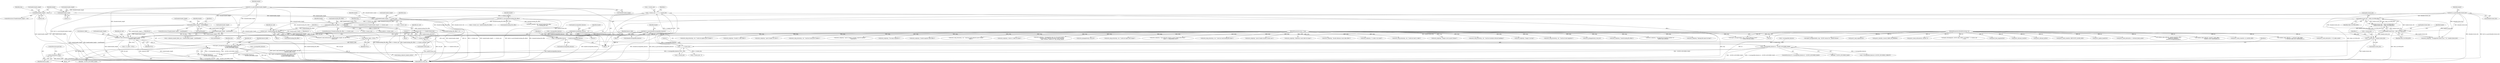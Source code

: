 digraph "0_qemu_6a83f8b5bec6f59e56cc49bd49e4c3f8f805d56f_0@API" {
"1000568" [label="(Call,g_free(feature_table))"];
"1000555" [label="(Call,report_unsupported_feature(bs, errp, feature_table,\n                                   s->incompatible_features &\n                                   ~QCOW2_INCOMPAT_MASK))"];
"1000546" [label="(Call,qcow2_read_extensions(bs, header.header_length, ext_end,\n                              &feature_table, NULL))"];
"1000121" [label="(MethodParameterIn,BlockDriverState *bs)"];
"1000439" [label="(Call,header.header_length - sizeof(header))"];
"1000390" [label="(Call,be32_to_cpus(&header.header_length))"];
"1000428" [label="(Call,header.header_length > sizeof(header))"];
"1000411" [label="(Call,header.header_length > s->cluster_size)"];
"1000396" [label="(Call,header.header_length < 104)"];
"1000363" [label="(Call,header.header_length            = 72)"];
"1000316" [label="(Call,s->cluster_size = 1 << s->cluster_bits)"];
"1000320" [label="(Call,1 << s->cluster_bits)"];
"1000309" [label="(Call,s->cluster_bits = header.cluster_bits)"];
"1000292" [label="(Call,header.cluster_bits > MAX_CLUSTER_BITS)"];
"1000198" [label="(Call,be32_to_cpus(&header.cluster_bits))"];
"1000287" [label="(Call,header.cluster_bits < MIN_CLUSTER_BITS)"];
"1000500" [label="(Call,ext_end = header.backing_file_offset)"];
"1000183" [label="(Call,be64_to_cpus(&header.backing_file_offset))"];
"1000479" [label="(Call,header.backing_file_offset > s->cluster_size)"];
"1000507" [label="(Call,ext_end = 1 << header.cluster_bits)"];
"1000509" [label="(Call,1 << header.cluster_bits)"];
"1000124" [label="(MethodParameterIn,Error **errp)"];
"1000543" [label="(Call,*feature_table = NULL)"];
"1000559" [label="(Call,s->incompatible_features &\n                                   ~QCOW2_INCOMPAT_MASK)"];
"1000536" [label="(Call,s->incompatible_features & ~QCOW2_INCOMPAT_MASK)"];
"1000514" [label="(Call,s->incompatible_features    = header.incompatible_features)"];
"1000343" [label="(Call,header.incompatible_features    = 0)"];
"1000370" [label="(Call,be64_to_cpus(&header.incompatible_features))"];
"1000487" [label="(Call,error_setg(errp, \"Invalid backing file offset\"))"];
"1000481" [label="(Identifier,header)"];
"1000293" [label="(Call,header.cluster_bits)"];
"1000631" [label="(Call,error_setg(errp, \"Unsupported encryption method: %i\",\n                   header.crypt_method))"];
"1001467" [label="(Call,qcow2_cache_destroy(bs, s->refcount_block_cache))"];
"1000298" [label="(Call,error_setg(errp, \"Unsupported cluster size: 2^%i\", header.cluster_bits))"];
"1001085" [label="(Call,error_setg(errp, \"Backing file name too long\"))"];
"1001182" [label="(Call,error_setg_errno(errp, -ret, \"Could not update qcow2 header\"))"];
"1000891" [label="(Call,error_setg(errp, \"Invalid L1 table offset\"))"];
"1001482" [label="(MethodReturn,static int)"];
"1000402" [label="(Call,error_setg(errp, \"qcow2 header too short\"))"];
"1000556" [label="(Identifier,bs)"];
"1000167" [label="(Call,error_setg_errno(errp, -ret, \"Could not read qcow2 header\"))"];
"1000435" [label="(Call,s->unknown_header_fields_size = header.header_length - sizeof(header))"];
"1000427" [label="(ControlStructure,if (header.header_length > sizeof(header)))"];
"1000514" [label="(Call,s->incompatible_features    = header.incompatible_features)"];
"1000296" [label="(Identifier,MAX_CLUSTER_BITS)"];
"1000371" [label="(Call,&header.incompatible_features)"];
"1000390" [label="(Call,be32_to_cpus(&header.header_length))"];
"1000588" [label="(Call,error_setg(errp, \"qcow2: Image is corrupt; cannot be opened \"\n                       \"read/write\"))"];
"1000378" [label="(Identifier,header)"];
"1000124" [label="(MethodParameterIn,Error **errp)"];
"1000497" [label="(Identifier,header)"];
"1000776" [label="(Call,error_setg(errp, \"Too many snapshots\"))"];
"1000786" [label="(Call,validate_table_offset(bs, header.snapshots_offset,\n                                header.nb_snapshots,\n                                sizeof(QCowSnapshotHeader)))"];
"1000551" [label="(Identifier,ext_end)"];
"1000342" [label="(Block,)"];
"1000397" [label="(Call,header.header_length)"];
"1000331" [label="(Call,s->cluster_bits - 9)"];
"1000501" [label="(Identifier,ext_end)"];
"1000483" [label="(Call,s->cluster_size)"];
"1000343" [label="(Call,header.incompatible_features    = 0)"];
"1001439" [label="(Call,qcow2_free_snapshots(bs))"];
"1000500" [label="(Call,ext_end = header.backing_file_offset)"];
"1000369" [label="(Block,)"];
"1000322" [label="(Call,s->cluster_bits)"];
"1000291" [label="(Identifier,MIN_CLUSTER_BITS)"];
"1000801" [label="(Call,error_setg(errp, \"Invalid snapshot table offset\"))"];
"1001441" [label="(Call,qcow2_refcount_close(bs))"];
"1000317" [label="(Call,s->cluster_size)"];
"1000559" [label="(Call,s->incompatible_features &\n                                   ~QCOW2_INCOMPAT_MASK)"];
"1000294" [label="(Identifier,header)"];
"1000432" [label="(Call,sizeof(header))"];
"1000545" [label="(Identifier,NULL)"];
"1000554" [label="(Identifier,NULL)"];
"1001018" [label="(Call,qcow2_refcount_init(bs))"];
"1000125" [label="(Block,)"];
"1000981" [label="(Call,qcow2_cache_create(bs, REFCOUNT_CACHE_SIZE))"];
"1000398" [label="(Identifier,header)"];
"1000288" [label="(Call,header.cluster_bits)"];
"1000544" [label="(Identifier,feature_table)"];
"1000518" [label="(Call,header.incompatible_features)"];
"1000515" [label="(Call,s->incompatible_features)"];
"1000568" [label="(Call,g_free(feature_table))"];
"1000480" [label="(Call,header.backing_file_offset)"];
"1000206" [label="(Identifier,header)"];
"1000536" [label="(Call,s->incompatible_features & ~QCOW2_INCOMPAT_MASK)"];
"1000287" [label="(Call,header.cluster_bits < MIN_CLUSTER_BITS)"];
"1000499" [label="(Block,)"];
"1000370" [label="(Call,be64_to_cpus(&header.incompatible_features))"];
"1000184" [label="(Call,&header.backing_file_offset)"];
"1000507" [label="(Call,ext_end = 1 << header.cluster_bits)"];
"1000547" [label="(Identifier,bs)"];
"1001447" [label="(Call,s->l1_table = NULL)"];
"1000472" [label="(Call,error_setg_errno(errp, -ret, \"Could not read unknown qcow2 header \"\n                             \"fields\"))"];
"1000428" [label="(Call,header.header_length > sizeof(header))"];
"1000318" [label="(Identifier,s)"];
"1000812" [label="(Call,error_setg(errp, \"Active L1 table too large\"))"];
"1001175" [label="(Call,qcow2_update_header(bs))"];
"1000121" [label="(MethodParameterIn,BlockDriverState *bs)"];
"1001095" [label="(Call,bdrv_pread(bs->file, header.backing_file_offset,\n                         bs->backing_file, len))"];
"1000439" [label="(Call,header.header_length - sizeof(header))"];
"1001358" [label="(Call,error_setg(errp, \"Unsupported value '%s' for qcow2 option \"\n                   \"'overlap-check'. Allowed are either of the following: \"\n                   \"none, constant, cached, all\", opt_overlap_check))"];
"1000367" [label="(Literal,72)"];
"1000572" [label="(Call,s->incompatible_features & QCOW2_INCOMPAT_CORRUPT)"];
"1000350" [label="(Identifier,header)"];
"1000183" [label="(Call,be64_to_cpus(&header.backing_file_offset))"];
"1000440" [label="(Call,header.header_length)"];
"1000552" [label="(Call,&feature_table)"];
"1000310" [label="(Call,s->cluster_bits)"];
"1001042" [label="(Call,qcow2_read_extensions(bs, header.header_length, ext_end, NULL,\n        &local_err))"];
"1001052" [label="(Call,error_propagate(errp, local_err))"];
"1000286" [label="(Call,header.cluster_bits < MIN_CLUSTER_BITS ||\n        header.cluster_bits > MAX_CLUSTER_BITS)"];
"1001413" [label="(Call,error_setg(errp, \"Lazy refcounts require a qcow2 image with at least \"\n                   \"qemu 1.1 compatibility level\"))"];
"1000320" [label="(Call,1 << s->cluster_bits)"];
"1000876" [label="(Call,validate_table_offset(bs, header.l1_table_offset,\n                                header.l1_size, sizeof(uint64_t)))"];
"1000412" [label="(Call,header.header_length)"];
"1000537" [label="(Call,s->incompatible_features)"];
"1001111" [label="(Call,error_setg_errno(errp, -ret, \"Could not read backing file name\"))"];
"1000974" [label="(Call,qcow2_cache_create(bs, L2_CACHE_SIZE))"];
"1000419" [label="(Call,error_setg(errp, \"qcow2 header exceeds cluster size\"))"];
"1000266" [label="(Call,report_unsupported(bs, errp, \"QCOW version %d\", header.version))"];
"1000558" [label="(Identifier,feature_table)"];
"1001061" [label="(Call,header.backing_file_offset != 0)"];
"1000988" [label="(Call,g_malloc(s->cluster_size))"];
"1000363" [label="(Call,header.header_length            = 72)"];
"1000420" [label="(Identifier,errp)"];
"1000540" [label="(Identifier,~QCOW2_INCOMPAT_MASK)"];
"1000313" [label="(Call,header.cluster_bits)"];
"1000292" [label="(Call,header.cluster_bits > MAX_CLUSTER_BITS)"];
"1000569" [label="(Identifier,feature_table)"];
"1000750" [label="(Call,validate_table_offset(bs, s->refcount_table_offset,\n                                s->refcount_table_size, sizeof(uint64_t)))"];
"1000740" [label="(Call,error_setg(errp, \"Reference count table too large\"))"];
"1000430" [label="(Identifier,header)"];
"1000191" [label="(Identifier,header)"];
"1000506" [label="(Block,)"];
"1000560" [label="(Call,s->incompatible_features)"];
"1000344" [label="(Call,header.incompatible_features)"];
"1000327" [label="(Identifier,s)"];
"1001437" [label="(Call,cleanup_unknown_header_ext(bs))"];
"1000535" [label="(ControlStructure,if (s->incompatible_features & ~QCOW2_INCOMPAT_MASK))"];
"1000765" [label="(Call,error_setg(errp, \"Invalid reference count table offset\"))"];
"1000396" [label="(Call,header.header_length < 104)"];
"1001457" [label="(Call,qcow2_cache_destroy(bs, s->l2_table_cache))"];
"1000316" [label="(Call,s->cluster_size = 1 << s->cluster_bits)"];
"1000557" [label="(Identifier,errp)"];
"1000347" [label="(Literal,0)"];
"1000502" [label="(Call,header.backing_file_offset)"];
"1000543" [label="(Call,*feature_table = NULL)"];
"1000443" [label="(Call,sizeof(header))"];
"1000603" [label="(Call,report_unsupported(bs, errp, \"%d bit reference counts\",\n                           1 << header.refcount_order))"];
"1001140" [label="(Call,qcow2_read_snapshots(bs))"];
"1000403" [label="(Identifier,errp)"];
"1000199" [label="(Call,&header.cluster_bits)"];
"1000866" [label="(Call,error_setg(errp, \"L1 table is too small\"))"];
"1001227" [label="(Call,error_setg_errno(errp, -ret, \"Could not repair dirty image\"))"];
"1000321" [label="(Literal,1)"];
"1000478" [label="(ControlStructure,if (header.backing_file_offset > s->cluster_size))"];
"1000945" [label="(Call,error_setg_errno(errp, -ret, \"Could not read L1 table\"))"];
"1001217" [label="(Call,qcow2_check(bs, &result, BDRV_FIX_ERRORS))"];
"1000510" [label="(Literal,1)"];
"1000516" [label="(Identifier,s)"];
"1000245" [label="(Call,error_setg(errp, \"Image is not in qcow2 format\"))"];
"1000509" [label="(Call,1 << header.cluster_bits)"];
"1000563" [label="(Identifier,~QCOW2_INCOMPAT_MASK)"];
"1001025" [label="(Call,error_setg_errno(errp, -ret, \"Could not initialize refcount handling\"))"];
"1000546" [label="(Call,qcow2_read_extensions(bs, header.header_length, ext_end,\n                              &feature_table, NULL))"];
"1000479" [label="(Call,header.backing_file_offset > s->cluster_size)"];
"1000400" [label="(Literal,104)"];
"1000437" [label="(Identifier,s)"];
"1001077" [label="(Call,s->cluster_size - header.backing_file_offset)"];
"1000488" [label="(Identifier,errp)"];
"1000511" [label="(Call,header.cluster_bits)"];
"1000395" [label="(ControlStructure,if (header.header_length < 104))"];
"1000364" [label="(Call,header.header_length)"];
"1001425" [label="(Call,qcow2_check_refcounts(bs, &result, 0))"];
"1000548" [label="(Call,header.header_length)"];
"1000541" [label="(Block,)"];
"1000413" [label="(Identifier,header)"];
"1000565" [label="(Identifier,ret)"];
"1000411" [label="(Call,header.header_length > s->cluster_size)"];
"1000574" [label="(Identifier,s)"];
"1000996" [label="(Call,qemu_blockalign(bs, QCOW_MAX_CRYPT_CLUSTERS * s->cluster_size\n                                  + 512))"];
"1000410" [label="(ControlStructure,if (header.header_length > s->cluster_size))"];
"1000570" [label="(ControlStructure,goto fail;)"];
"1000198" [label="(Call,be32_to_cpus(&header.cluster_bits))"];
"1000429" [label="(Call,header.header_length)"];
"1000844" [label="(Call,error_setg(errp, \"Image is too big\"))"];
"1000555" [label="(Call,report_unsupported_feature(bs, errp, feature_table,\n                                   s->incompatible_features &\n                                   ~QCOW2_INCOMPAT_MASK))"];
"1000391" [label="(Call,&header.header_length)"];
"1000523" [label="(Identifier,s)"];
"1000415" [label="(Call,s->cluster_size)"];
"1001147" [label="(Call,error_setg_errno(errp, -ret, \"Could not read snapshots\"))"];
"1000508" [label="(Identifier,ext_end)"];
"1001250" [label="(Call,error_propagate(errp, local_err))"];
"1000309" [label="(Call,s->cluster_bits = header.cluster_bits)"];
"1000568" -> "1000541"  [label="AST: "];
"1000568" -> "1000569"  [label="CFG: "];
"1000569" -> "1000568"  [label="AST: "];
"1000570" -> "1000568"  [label="CFG: "];
"1000568" -> "1001482"  [label="DDG: g_free(feature_table)"];
"1000568" -> "1001482"  [label="DDG: feature_table"];
"1000555" -> "1000568"  [label="DDG: feature_table"];
"1000555" -> "1000541"  [label="AST: "];
"1000555" -> "1000559"  [label="CFG: "];
"1000556" -> "1000555"  [label="AST: "];
"1000557" -> "1000555"  [label="AST: "];
"1000558" -> "1000555"  [label="AST: "];
"1000559" -> "1000555"  [label="AST: "];
"1000565" -> "1000555"  [label="CFG: "];
"1000555" -> "1001482"  [label="DDG: errp"];
"1000555" -> "1001482"  [label="DDG: report_unsupported_feature(bs, errp, feature_table,\n                                   s->incompatible_features &\n                                   ~QCOW2_INCOMPAT_MASK)"];
"1000555" -> "1001482"  [label="DDG: s->incompatible_features &\n                                   ~QCOW2_INCOMPAT_MASK"];
"1000546" -> "1000555"  [label="DDG: bs"];
"1000121" -> "1000555"  [label="DDG: bs"];
"1000124" -> "1000555"  [label="DDG: errp"];
"1000543" -> "1000555"  [label="DDG: feature_table"];
"1000559" -> "1000555"  [label="DDG: s->incompatible_features"];
"1000559" -> "1000555"  [label="DDG: ~QCOW2_INCOMPAT_MASK"];
"1000555" -> "1001437"  [label="DDG: bs"];
"1000546" -> "1000541"  [label="AST: "];
"1000546" -> "1000554"  [label="CFG: "];
"1000547" -> "1000546"  [label="AST: "];
"1000548" -> "1000546"  [label="AST: "];
"1000551" -> "1000546"  [label="AST: "];
"1000552" -> "1000546"  [label="AST: "];
"1000554" -> "1000546"  [label="AST: "];
"1000556" -> "1000546"  [label="CFG: "];
"1000546" -> "1001482"  [label="DDG: header.header_length"];
"1000546" -> "1001482"  [label="DDG: qcow2_read_extensions(bs, header.header_length, ext_end,\n                              &feature_table, NULL)"];
"1000546" -> "1001482"  [label="DDG: ext_end"];
"1000546" -> "1001482"  [label="DDG: &feature_table"];
"1000121" -> "1000546"  [label="DDG: bs"];
"1000439" -> "1000546"  [label="DDG: header.header_length"];
"1000390" -> "1000546"  [label="DDG: &header.header_length"];
"1000428" -> "1000546"  [label="DDG: header.header_length"];
"1000500" -> "1000546"  [label="DDG: ext_end"];
"1000507" -> "1000546"  [label="DDG: ext_end"];
"1000546" -> "1001447"  [label="DDG: NULL"];
"1000121" -> "1000120"  [label="AST: "];
"1000121" -> "1001482"  [label="DDG: bs"];
"1000121" -> "1000266"  [label="DDG: bs"];
"1000121" -> "1000603"  [label="DDG: bs"];
"1000121" -> "1000750"  [label="DDG: bs"];
"1000121" -> "1000786"  [label="DDG: bs"];
"1000121" -> "1000876"  [label="DDG: bs"];
"1000121" -> "1000974"  [label="DDG: bs"];
"1000121" -> "1000981"  [label="DDG: bs"];
"1000121" -> "1000996"  [label="DDG: bs"];
"1000121" -> "1001018"  [label="DDG: bs"];
"1000121" -> "1001042"  [label="DDG: bs"];
"1000121" -> "1001140"  [label="DDG: bs"];
"1000121" -> "1001175"  [label="DDG: bs"];
"1000121" -> "1001217"  [label="DDG: bs"];
"1000121" -> "1001425"  [label="DDG: bs"];
"1000121" -> "1001437"  [label="DDG: bs"];
"1000121" -> "1001439"  [label="DDG: bs"];
"1000121" -> "1001441"  [label="DDG: bs"];
"1000121" -> "1001457"  [label="DDG: bs"];
"1000121" -> "1001467"  [label="DDG: bs"];
"1000439" -> "1000435"  [label="AST: "];
"1000439" -> "1000443"  [label="CFG: "];
"1000440" -> "1000439"  [label="AST: "];
"1000443" -> "1000439"  [label="AST: "];
"1000435" -> "1000439"  [label="CFG: "];
"1000439" -> "1001482"  [label="DDG: header.header_length"];
"1000439" -> "1000435"  [label="DDG: header.header_length"];
"1000390" -> "1000439"  [label="DDG: &header.header_length"];
"1000428" -> "1000439"  [label="DDG: header.header_length"];
"1000439" -> "1001042"  [label="DDG: header.header_length"];
"1000390" -> "1000369"  [label="AST: "];
"1000390" -> "1000391"  [label="CFG: "];
"1000391" -> "1000390"  [label="AST: "];
"1000398" -> "1000390"  [label="CFG: "];
"1000390" -> "1001482"  [label="DDG: be32_to_cpus(&header.header_length)"];
"1000390" -> "1001482"  [label="DDG: &header.header_length"];
"1000390" -> "1000396"  [label="DDG: &header.header_length"];
"1000390" -> "1000411"  [label="DDG: &header.header_length"];
"1000390" -> "1000428"  [label="DDG: &header.header_length"];
"1000390" -> "1001042"  [label="DDG: &header.header_length"];
"1000428" -> "1000427"  [label="AST: "];
"1000428" -> "1000432"  [label="CFG: "];
"1000429" -> "1000428"  [label="AST: "];
"1000432" -> "1000428"  [label="AST: "];
"1000437" -> "1000428"  [label="CFG: "];
"1000481" -> "1000428"  [label="CFG: "];
"1000428" -> "1001482"  [label="DDG: header.header_length > sizeof(header)"];
"1000428" -> "1001482"  [label="DDG: header.header_length"];
"1000411" -> "1000428"  [label="DDG: header.header_length"];
"1000428" -> "1001042"  [label="DDG: header.header_length"];
"1000411" -> "1000410"  [label="AST: "];
"1000411" -> "1000415"  [label="CFG: "];
"1000412" -> "1000411"  [label="AST: "];
"1000415" -> "1000411"  [label="AST: "];
"1000420" -> "1000411"  [label="CFG: "];
"1000430" -> "1000411"  [label="CFG: "];
"1000411" -> "1001482"  [label="DDG: header.header_length > s->cluster_size"];
"1000411" -> "1001482"  [label="DDG: header.header_length"];
"1000411" -> "1001482"  [label="DDG: s->cluster_size"];
"1000396" -> "1000411"  [label="DDG: header.header_length"];
"1000363" -> "1000411"  [label="DDG: header.header_length"];
"1000316" -> "1000411"  [label="DDG: s->cluster_size"];
"1000411" -> "1000479"  [label="DDG: s->cluster_size"];
"1000396" -> "1000395"  [label="AST: "];
"1000396" -> "1000400"  [label="CFG: "];
"1000397" -> "1000396"  [label="AST: "];
"1000400" -> "1000396"  [label="AST: "];
"1000403" -> "1000396"  [label="CFG: "];
"1000413" -> "1000396"  [label="CFG: "];
"1000396" -> "1001482"  [label="DDG: header.header_length < 104"];
"1000396" -> "1001482"  [label="DDG: header.header_length"];
"1000363" -> "1000342"  [label="AST: "];
"1000363" -> "1000367"  [label="CFG: "];
"1000364" -> "1000363"  [label="AST: "];
"1000367" -> "1000363"  [label="AST: "];
"1000413" -> "1000363"  [label="CFG: "];
"1000316" -> "1000125"  [label="AST: "];
"1000316" -> "1000320"  [label="CFG: "];
"1000317" -> "1000316"  [label="AST: "];
"1000320" -> "1000316"  [label="AST: "];
"1000327" -> "1000316"  [label="CFG: "];
"1000316" -> "1001482"  [label="DDG: 1 << s->cluster_bits"];
"1000316" -> "1001482"  [label="DDG: s->cluster_size"];
"1000320" -> "1000316"  [label="DDG: 1"];
"1000320" -> "1000316"  [label="DDG: s->cluster_bits"];
"1000320" -> "1000322"  [label="CFG: "];
"1000321" -> "1000320"  [label="AST: "];
"1000322" -> "1000320"  [label="AST: "];
"1000309" -> "1000320"  [label="DDG: s->cluster_bits"];
"1000320" -> "1000331"  [label="DDG: s->cluster_bits"];
"1000309" -> "1000125"  [label="AST: "];
"1000309" -> "1000313"  [label="CFG: "];
"1000310" -> "1000309"  [label="AST: "];
"1000313" -> "1000309"  [label="AST: "];
"1000318" -> "1000309"  [label="CFG: "];
"1000309" -> "1001482"  [label="DDG: header.cluster_bits"];
"1000292" -> "1000309"  [label="DDG: header.cluster_bits"];
"1000198" -> "1000309"  [label="DDG: &header.cluster_bits"];
"1000287" -> "1000309"  [label="DDG: header.cluster_bits"];
"1000292" -> "1000286"  [label="AST: "];
"1000292" -> "1000296"  [label="CFG: "];
"1000293" -> "1000292"  [label="AST: "];
"1000296" -> "1000292"  [label="AST: "];
"1000286" -> "1000292"  [label="CFG: "];
"1000292" -> "1001482"  [label="DDG: MAX_CLUSTER_BITS"];
"1000292" -> "1000286"  [label="DDG: header.cluster_bits"];
"1000292" -> "1000286"  [label="DDG: MAX_CLUSTER_BITS"];
"1000198" -> "1000292"  [label="DDG: &header.cluster_bits"];
"1000287" -> "1000292"  [label="DDG: header.cluster_bits"];
"1000292" -> "1000298"  [label="DDG: header.cluster_bits"];
"1000292" -> "1000509"  [label="DDG: header.cluster_bits"];
"1000198" -> "1000125"  [label="AST: "];
"1000198" -> "1000199"  [label="CFG: "];
"1000199" -> "1000198"  [label="AST: "];
"1000206" -> "1000198"  [label="CFG: "];
"1000198" -> "1001482"  [label="DDG: &header.cluster_bits"];
"1000198" -> "1001482"  [label="DDG: be32_to_cpus(&header.cluster_bits)"];
"1000198" -> "1000287"  [label="DDG: &header.cluster_bits"];
"1000198" -> "1000298"  [label="DDG: &header.cluster_bits"];
"1000198" -> "1000509"  [label="DDG: &header.cluster_bits"];
"1000287" -> "1000286"  [label="AST: "];
"1000287" -> "1000291"  [label="CFG: "];
"1000288" -> "1000287"  [label="AST: "];
"1000291" -> "1000287"  [label="AST: "];
"1000294" -> "1000287"  [label="CFG: "];
"1000286" -> "1000287"  [label="CFG: "];
"1000287" -> "1001482"  [label="DDG: MIN_CLUSTER_BITS"];
"1000287" -> "1000286"  [label="DDG: header.cluster_bits"];
"1000287" -> "1000286"  [label="DDG: MIN_CLUSTER_BITS"];
"1000287" -> "1000298"  [label="DDG: header.cluster_bits"];
"1000287" -> "1000509"  [label="DDG: header.cluster_bits"];
"1000500" -> "1000499"  [label="AST: "];
"1000500" -> "1000502"  [label="CFG: "];
"1000501" -> "1000500"  [label="AST: "];
"1000502" -> "1000500"  [label="AST: "];
"1000516" -> "1000500"  [label="CFG: "];
"1000500" -> "1001482"  [label="DDG: header.backing_file_offset"];
"1000500" -> "1001482"  [label="DDG: ext_end"];
"1000183" -> "1000500"  [label="DDG: &header.backing_file_offset"];
"1000479" -> "1000500"  [label="DDG: header.backing_file_offset"];
"1000500" -> "1001042"  [label="DDG: ext_end"];
"1000183" -> "1000125"  [label="AST: "];
"1000183" -> "1000184"  [label="CFG: "];
"1000184" -> "1000183"  [label="AST: "];
"1000191" -> "1000183"  [label="CFG: "];
"1000183" -> "1001482"  [label="DDG: &header.backing_file_offset"];
"1000183" -> "1001482"  [label="DDG: be64_to_cpus(&header.backing_file_offset)"];
"1000183" -> "1000479"  [label="DDG: &header.backing_file_offset"];
"1000183" -> "1001061"  [label="DDG: &header.backing_file_offset"];
"1000183" -> "1001077"  [label="DDG: &header.backing_file_offset"];
"1000183" -> "1001095"  [label="DDG: &header.backing_file_offset"];
"1000479" -> "1000478"  [label="AST: "];
"1000479" -> "1000483"  [label="CFG: "];
"1000480" -> "1000479"  [label="AST: "];
"1000483" -> "1000479"  [label="AST: "];
"1000488" -> "1000479"  [label="CFG: "];
"1000497" -> "1000479"  [label="CFG: "];
"1000479" -> "1001482"  [label="DDG: s->cluster_size"];
"1000479" -> "1001482"  [label="DDG: header.backing_file_offset > s->cluster_size"];
"1000479" -> "1001482"  [label="DDG: header.backing_file_offset"];
"1000479" -> "1000988"  [label="DDG: s->cluster_size"];
"1000479" -> "1001061"  [label="DDG: header.backing_file_offset"];
"1000507" -> "1000506"  [label="AST: "];
"1000507" -> "1000509"  [label="CFG: "];
"1000508" -> "1000507"  [label="AST: "];
"1000509" -> "1000507"  [label="AST: "];
"1000516" -> "1000507"  [label="CFG: "];
"1000507" -> "1001482"  [label="DDG: 1 << header.cluster_bits"];
"1000507" -> "1001482"  [label="DDG: ext_end"];
"1000509" -> "1000507"  [label="DDG: 1"];
"1000509" -> "1000507"  [label="DDG: header.cluster_bits"];
"1000507" -> "1001042"  [label="DDG: ext_end"];
"1000509" -> "1000511"  [label="CFG: "];
"1000510" -> "1000509"  [label="AST: "];
"1000511" -> "1000509"  [label="AST: "];
"1000509" -> "1001482"  [label="DDG: header.cluster_bits"];
"1000124" -> "1000120"  [label="AST: "];
"1000124" -> "1001482"  [label="DDG: errp"];
"1000124" -> "1000167"  [label="DDG: errp"];
"1000124" -> "1000245"  [label="DDG: errp"];
"1000124" -> "1000266"  [label="DDG: errp"];
"1000124" -> "1000298"  [label="DDG: errp"];
"1000124" -> "1000402"  [label="DDG: errp"];
"1000124" -> "1000419"  [label="DDG: errp"];
"1000124" -> "1000472"  [label="DDG: errp"];
"1000124" -> "1000487"  [label="DDG: errp"];
"1000124" -> "1000588"  [label="DDG: errp"];
"1000124" -> "1000603"  [label="DDG: errp"];
"1000124" -> "1000631"  [label="DDG: errp"];
"1000124" -> "1000740"  [label="DDG: errp"];
"1000124" -> "1000765"  [label="DDG: errp"];
"1000124" -> "1000776"  [label="DDG: errp"];
"1000124" -> "1000801"  [label="DDG: errp"];
"1000124" -> "1000812"  [label="DDG: errp"];
"1000124" -> "1000844"  [label="DDG: errp"];
"1000124" -> "1000866"  [label="DDG: errp"];
"1000124" -> "1000891"  [label="DDG: errp"];
"1000124" -> "1000945"  [label="DDG: errp"];
"1000124" -> "1001025"  [label="DDG: errp"];
"1000124" -> "1001052"  [label="DDG: errp"];
"1000124" -> "1001085"  [label="DDG: errp"];
"1000124" -> "1001111"  [label="DDG: errp"];
"1000124" -> "1001147"  [label="DDG: errp"];
"1000124" -> "1001182"  [label="DDG: errp"];
"1000124" -> "1001227"  [label="DDG: errp"];
"1000124" -> "1001250"  [label="DDG: errp"];
"1000124" -> "1001358"  [label="DDG: errp"];
"1000124" -> "1001413"  [label="DDG: errp"];
"1000543" -> "1000541"  [label="AST: "];
"1000543" -> "1000545"  [label="CFG: "];
"1000544" -> "1000543"  [label="AST: "];
"1000545" -> "1000543"  [label="AST: "];
"1000547" -> "1000543"  [label="CFG: "];
"1000559" -> "1000563"  [label="CFG: "];
"1000560" -> "1000559"  [label="AST: "];
"1000563" -> "1000559"  [label="AST: "];
"1000559" -> "1001482"  [label="DDG: s->incompatible_features"];
"1000559" -> "1001482"  [label="DDG: ~QCOW2_INCOMPAT_MASK"];
"1000536" -> "1000559"  [label="DDG: s->incompatible_features"];
"1000536" -> "1000559"  [label="DDG: ~QCOW2_INCOMPAT_MASK"];
"1000536" -> "1000535"  [label="AST: "];
"1000536" -> "1000540"  [label="CFG: "];
"1000537" -> "1000536"  [label="AST: "];
"1000540" -> "1000536"  [label="AST: "];
"1000544" -> "1000536"  [label="CFG: "];
"1000574" -> "1000536"  [label="CFG: "];
"1000536" -> "1001482"  [label="DDG: ~QCOW2_INCOMPAT_MASK"];
"1000536" -> "1001482"  [label="DDG: s->incompatible_features & ~QCOW2_INCOMPAT_MASK"];
"1000514" -> "1000536"  [label="DDG: s->incompatible_features"];
"1000536" -> "1000572"  [label="DDG: s->incompatible_features"];
"1000514" -> "1000125"  [label="AST: "];
"1000514" -> "1000518"  [label="CFG: "];
"1000515" -> "1000514"  [label="AST: "];
"1000518" -> "1000514"  [label="AST: "];
"1000523" -> "1000514"  [label="CFG: "];
"1000514" -> "1001482"  [label="DDG: header.incompatible_features"];
"1000343" -> "1000514"  [label="DDG: header.incompatible_features"];
"1000370" -> "1000514"  [label="DDG: &header.incompatible_features"];
"1000343" -> "1000342"  [label="AST: "];
"1000343" -> "1000347"  [label="CFG: "];
"1000344" -> "1000343"  [label="AST: "];
"1000347" -> "1000343"  [label="AST: "];
"1000350" -> "1000343"  [label="CFG: "];
"1000343" -> "1001482"  [label="DDG: header.incompatible_features"];
"1000370" -> "1000369"  [label="AST: "];
"1000370" -> "1000371"  [label="CFG: "];
"1000371" -> "1000370"  [label="AST: "];
"1000378" -> "1000370"  [label="CFG: "];
"1000370" -> "1001482"  [label="DDG: be64_to_cpus(&header.incompatible_features)"];
"1000370" -> "1001482"  [label="DDG: &header.incompatible_features"];
}
